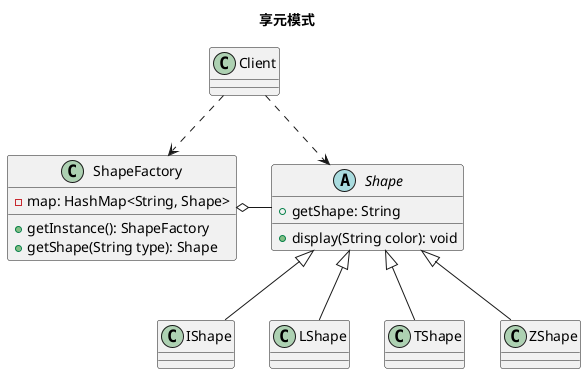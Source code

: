 @startuml
title 享元模式

abstract class Shape {
   + getShape: String
   + display(String color): void
}

class IShape extends Shape
class LShape extends Shape
class TShape extends Shape
class ZShape extends Shape

class ShapeFactory {
    - map: HashMap<String, Shape>
    + getInstance(): ShapeFactory
    + getShape(String type): Shape
}

ShapeFactory o- Shape

class Client

Client ..> Shape
Client .right.> ShapeFactory

@enduml